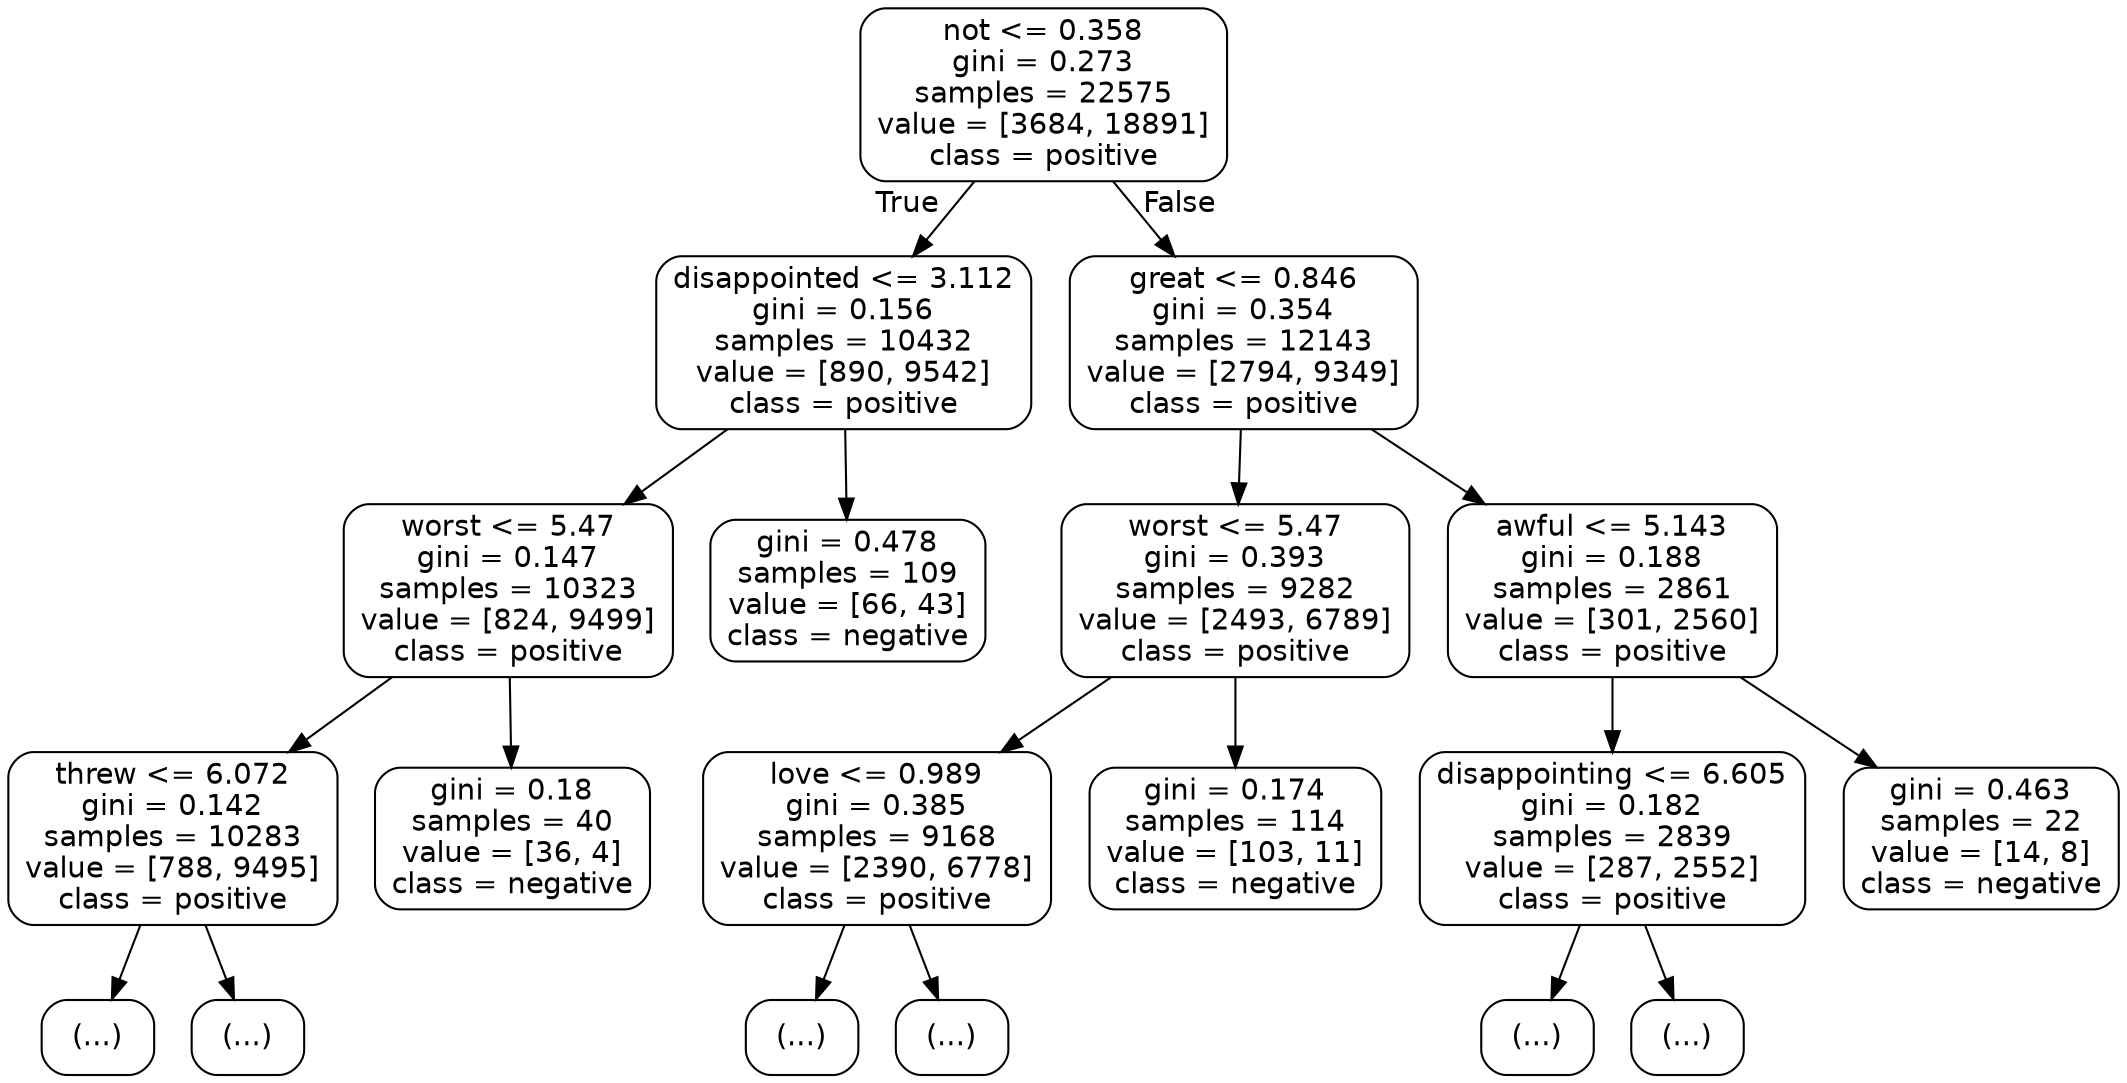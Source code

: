 digraph Tree {
node [shape=box, style="rounded", color="black", fontname=helvetica] ;
edge [fontname=helvetica] ;
0 [label="not <= 0.358\ngini = 0.273\nsamples = 22575\nvalue = [3684, 18891]\nclass = positive"] ;
1 [label="disappointed <= 3.112\ngini = 0.156\nsamples = 10432\nvalue = [890, 9542]\nclass = positive"] ;
0 -> 1 [labeldistance=2.5, labelangle=45, headlabel="True"] ;
2 [label="worst <= 5.47\ngini = 0.147\nsamples = 10323\nvalue = [824, 9499]\nclass = positive"] ;
1 -> 2 ;
3 [label="threw <= 6.072\ngini = 0.142\nsamples = 10283\nvalue = [788, 9495]\nclass = positive"] ;
2 -> 3 ;
4 [label="(...)"] ;
3 -> 4 ;
235 [label="(...)"] ;
3 -> 235 ;
236 [label="gini = 0.18\nsamples = 40\nvalue = [36, 4]\nclass = negative"] ;
2 -> 236 ;
237 [label="gini = 0.478\nsamples = 109\nvalue = [66, 43]\nclass = negative"] ;
1 -> 237 ;
238 [label="great <= 0.846\ngini = 0.354\nsamples = 12143\nvalue = [2794, 9349]\nclass = positive"] ;
0 -> 238 [labeldistance=2.5, labelangle=-45, headlabel="False"] ;
239 [label="worst <= 5.47\ngini = 0.393\nsamples = 9282\nvalue = [2493, 6789]\nclass = positive"] ;
238 -> 239 ;
240 [label="love <= 0.989\ngini = 0.385\nsamples = 9168\nvalue = [2390, 6778]\nclass = positive"] ;
239 -> 240 ;
241 [label="(...)"] ;
240 -> 241 ;
530 [label="(...)"] ;
240 -> 530 ;
623 [label="gini = 0.174\nsamples = 114\nvalue = [103, 11]\nclass = negative"] ;
239 -> 623 ;
624 [label="awful <= 5.143\ngini = 0.188\nsamples = 2861\nvalue = [301, 2560]\nclass = positive"] ;
238 -> 624 ;
625 [label="disappointing <= 6.605\ngini = 0.182\nsamples = 2839\nvalue = [287, 2552]\nclass = positive"] ;
624 -> 625 ;
626 [label="(...)"] ;
625 -> 626 ;
719 [label="(...)"] ;
625 -> 719 ;
720 [label="gini = 0.463\nsamples = 22\nvalue = [14, 8]\nclass = negative"] ;
624 -> 720 ;
}